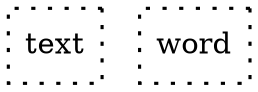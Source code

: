 digraph "768481f8-0de8-4a78-a068-ef4b35b722bf" {
	text [
		"shape"="rectangle"
		"label"="text"
		"color"="black"
		"fillcolor"="black"
		"fontcolor"="#000000"
		"style"="dotted"
		"width"=0.50
		"height"=0.50
		"penwidth"=1.50
	]
	word [
		"shape"="rectangle"
		"label"="word"
		"color"="black"
		"fillcolor"="black"
		"fontcolor"="#000000"
		"style"="dotted"
		"width"=0.50
		"height"=0.50
		"penwidth"=1.50
	]
}
